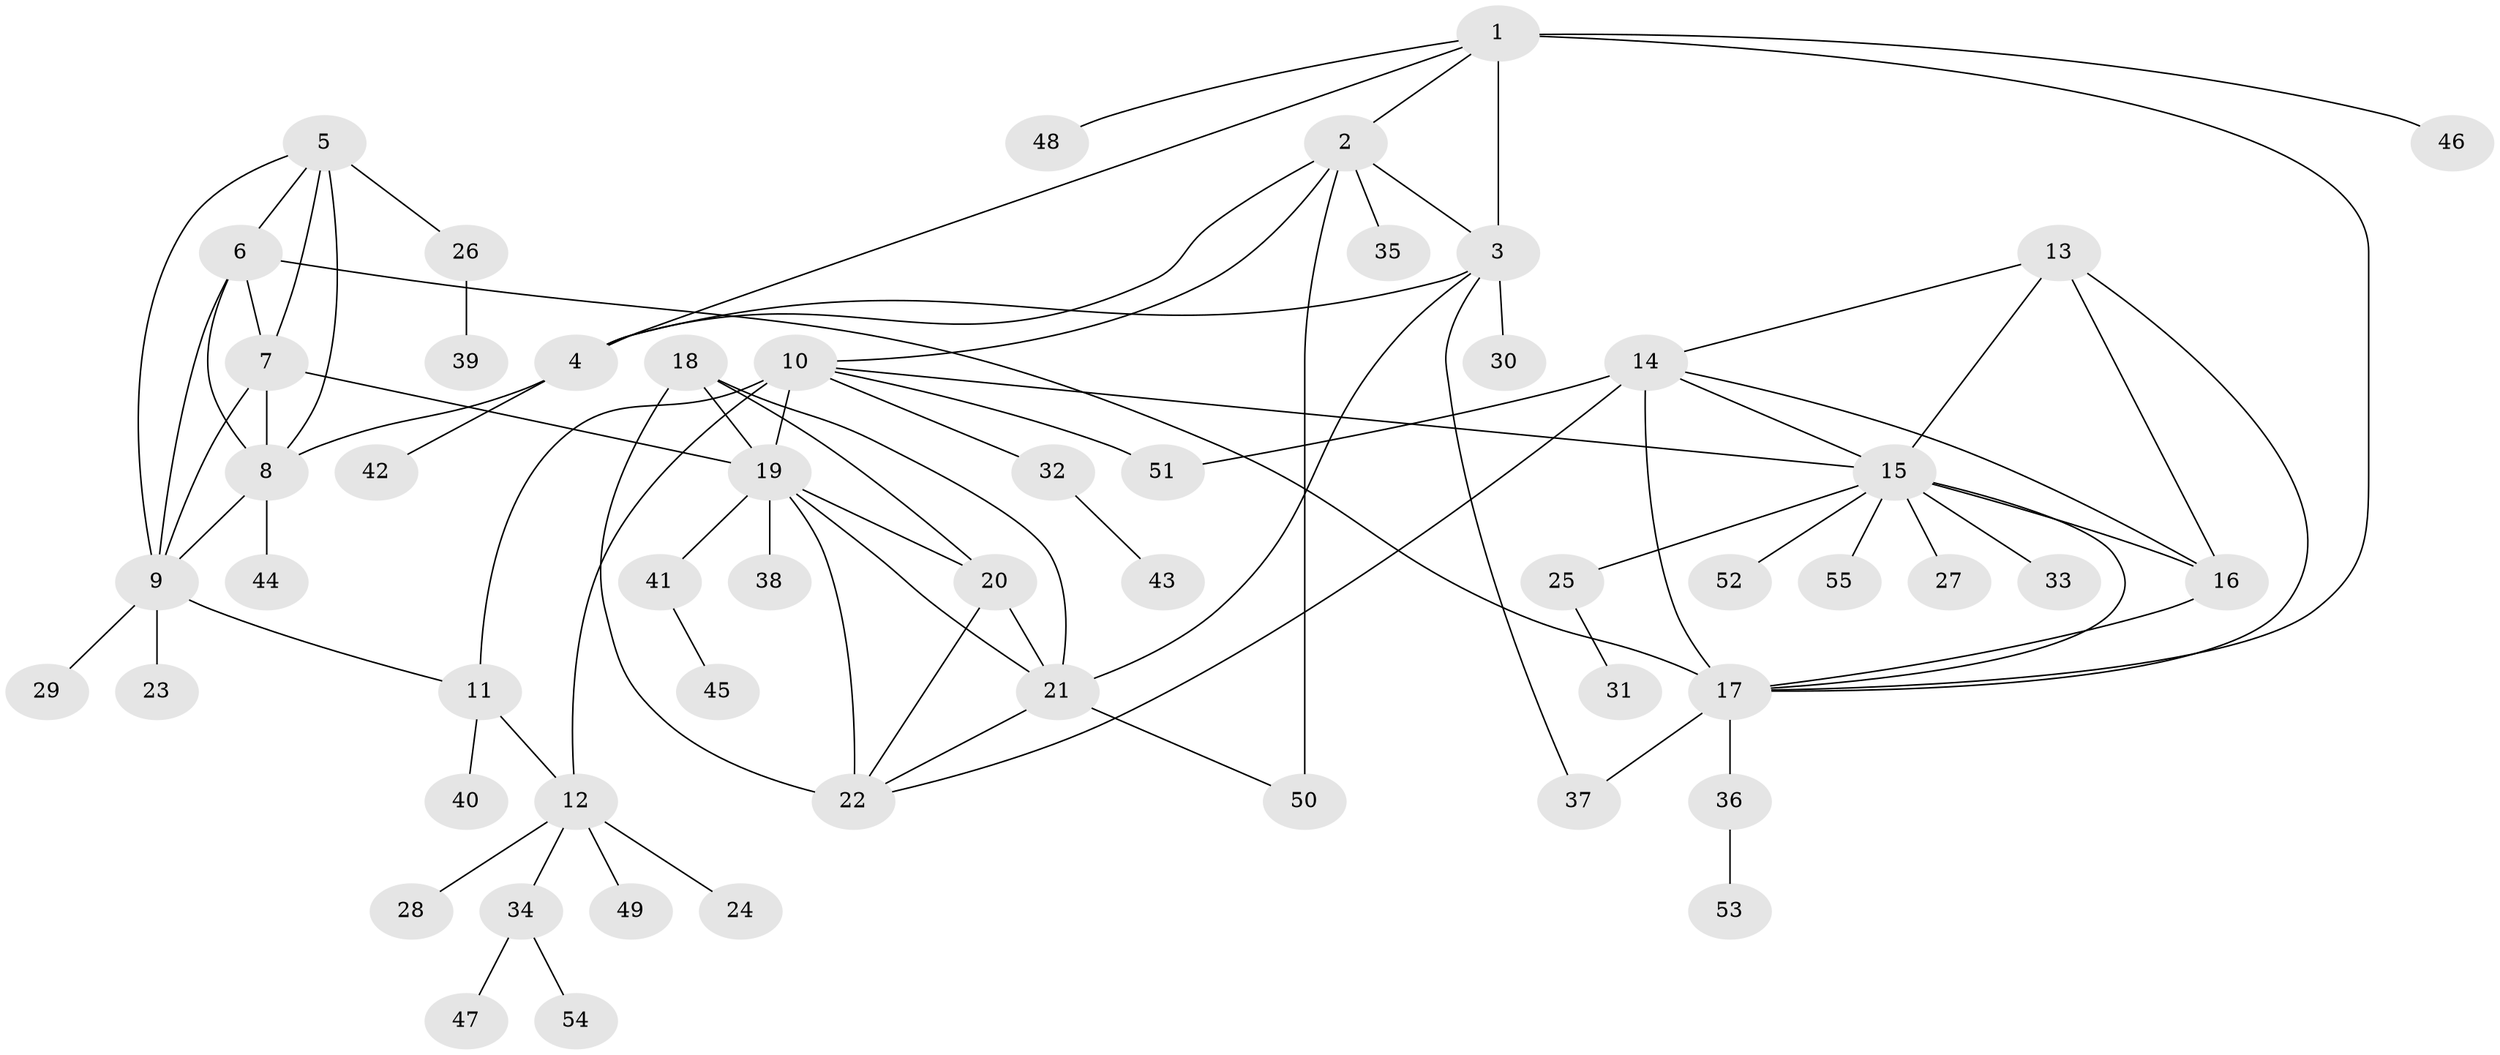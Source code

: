 // original degree distribution, {9: 0.045871559633027525, 6: 0.01834862385321101, 7: 0.01834862385321101, 5: 0.06422018348623854, 11: 0.01834862385321101, 8: 0.03669724770642202, 4: 0.027522935779816515, 10: 0.009174311926605505, 13: 0.009174311926605505, 1: 0.6055045871559633, 2: 0.11926605504587157, 3: 0.027522935779816515}
// Generated by graph-tools (version 1.1) at 2025/37/03/09/25 02:37:24]
// undirected, 55 vertices, 85 edges
graph export_dot {
graph [start="1"]
  node [color=gray90,style=filled];
  1;
  2;
  3;
  4;
  5;
  6;
  7;
  8;
  9;
  10;
  11;
  12;
  13;
  14;
  15;
  16;
  17;
  18;
  19;
  20;
  21;
  22;
  23;
  24;
  25;
  26;
  27;
  28;
  29;
  30;
  31;
  32;
  33;
  34;
  35;
  36;
  37;
  38;
  39;
  40;
  41;
  42;
  43;
  44;
  45;
  46;
  47;
  48;
  49;
  50;
  51;
  52;
  53;
  54;
  55;
  1 -- 2 [weight=1.0];
  1 -- 3 [weight=2.0];
  1 -- 4 [weight=1.0];
  1 -- 17 [weight=1.0];
  1 -- 46 [weight=2.0];
  1 -- 48 [weight=1.0];
  2 -- 3 [weight=2.0];
  2 -- 4 [weight=1.0];
  2 -- 10 [weight=1.0];
  2 -- 35 [weight=1.0];
  2 -- 50 [weight=2.0];
  3 -- 4 [weight=2.0];
  3 -- 21 [weight=1.0];
  3 -- 30 [weight=1.0];
  3 -- 37 [weight=1.0];
  4 -- 8 [weight=1.0];
  4 -- 42 [weight=1.0];
  5 -- 6 [weight=1.0];
  5 -- 7 [weight=1.0];
  5 -- 8 [weight=1.0];
  5 -- 9 [weight=1.0];
  5 -- 26 [weight=1.0];
  6 -- 7 [weight=6.0];
  6 -- 8 [weight=1.0];
  6 -- 9 [weight=1.0];
  6 -- 17 [weight=1.0];
  7 -- 8 [weight=1.0];
  7 -- 9 [weight=1.0];
  7 -- 19 [weight=1.0];
  8 -- 9 [weight=1.0];
  8 -- 44 [weight=2.0];
  9 -- 11 [weight=1.0];
  9 -- 23 [weight=2.0];
  9 -- 29 [weight=1.0];
  10 -- 11 [weight=3.0];
  10 -- 12 [weight=3.0];
  10 -- 15 [weight=1.0];
  10 -- 19 [weight=1.0];
  10 -- 32 [weight=1.0];
  10 -- 51 [weight=1.0];
  11 -- 12 [weight=1.0];
  11 -- 40 [weight=3.0];
  12 -- 24 [weight=1.0];
  12 -- 28 [weight=1.0];
  12 -- 34 [weight=1.0];
  12 -- 49 [weight=1.0];
  13 -- 14 [weight=1.0];
  13 -- 15 [weight=1.0];
  13 -- 16 [weight=1.0];
  13 -- 17 [weight=1.0];
  14 -- 15 [weight=1.0];
  14 -- 16 [weight=1.0];
  14 -- 17 [weight=3.0];
  14 -- 22 [weight=2.0];
  14 -- 51 [weight=1.0];
  15 -- 16 [weight=1.0];
  15 -- 17 [weight=1.0];
  15 -- 25 [weight=1.0];
  15 -- 27 [weight=1.0];
  15 -- 33 [weight=1.0];
  15 -- 52 [weight=1.0];
  15 -- 55 [weight=1.0];
  16 -- 17 [weight=1.0];
  17 -- 36 [weight=1.0];
  17 -- 37 [weight=1.0];
  18 -- 19 [weight=1.0];
  18 -- 20 [weight=1.0];
  18 -- 21 [weight=1.0];
  18 -- 22 [weight=4.0];
  19 -- 20 [weight=1.0];
  19 -- 21 [weight=1.0];
  19 -- 22 [weight=1.0];
  19 -- 38 [weight=5.0];
  19 -- 41 [weight=1.0];
  20 -- 21 [weight=1.0];
  20 -- 22 [weight=1.0];
  21 -- 22 [weight=1.0];
  21 -- 50 [weight=1.0];
  25 -- 31 [weight=1.0];
  26 -- 39 [weight=1.0];
  32 -- 43 [weight=2.0];
  34 -- 47 [weight=1.0];
  34 -- 54 [weight=1.0];
  36 -- 53 [weight=1.0];
  41 -- 45 [weight=1.0];
}
